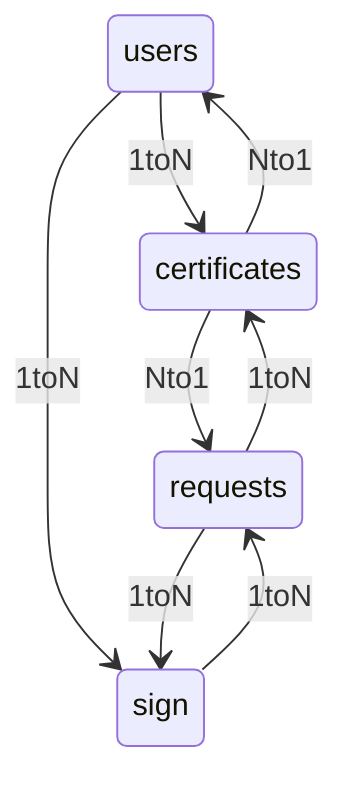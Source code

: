 stateDiagram-v2
      users --> certificates: 1toN
      certificates --> users: Nto1
      users --> sign: 1toN
      sign --> requests: 1toN
      requests --> sign: 1toN
      certificates --> requests: Nto1
      requests --> certificates: 1toN